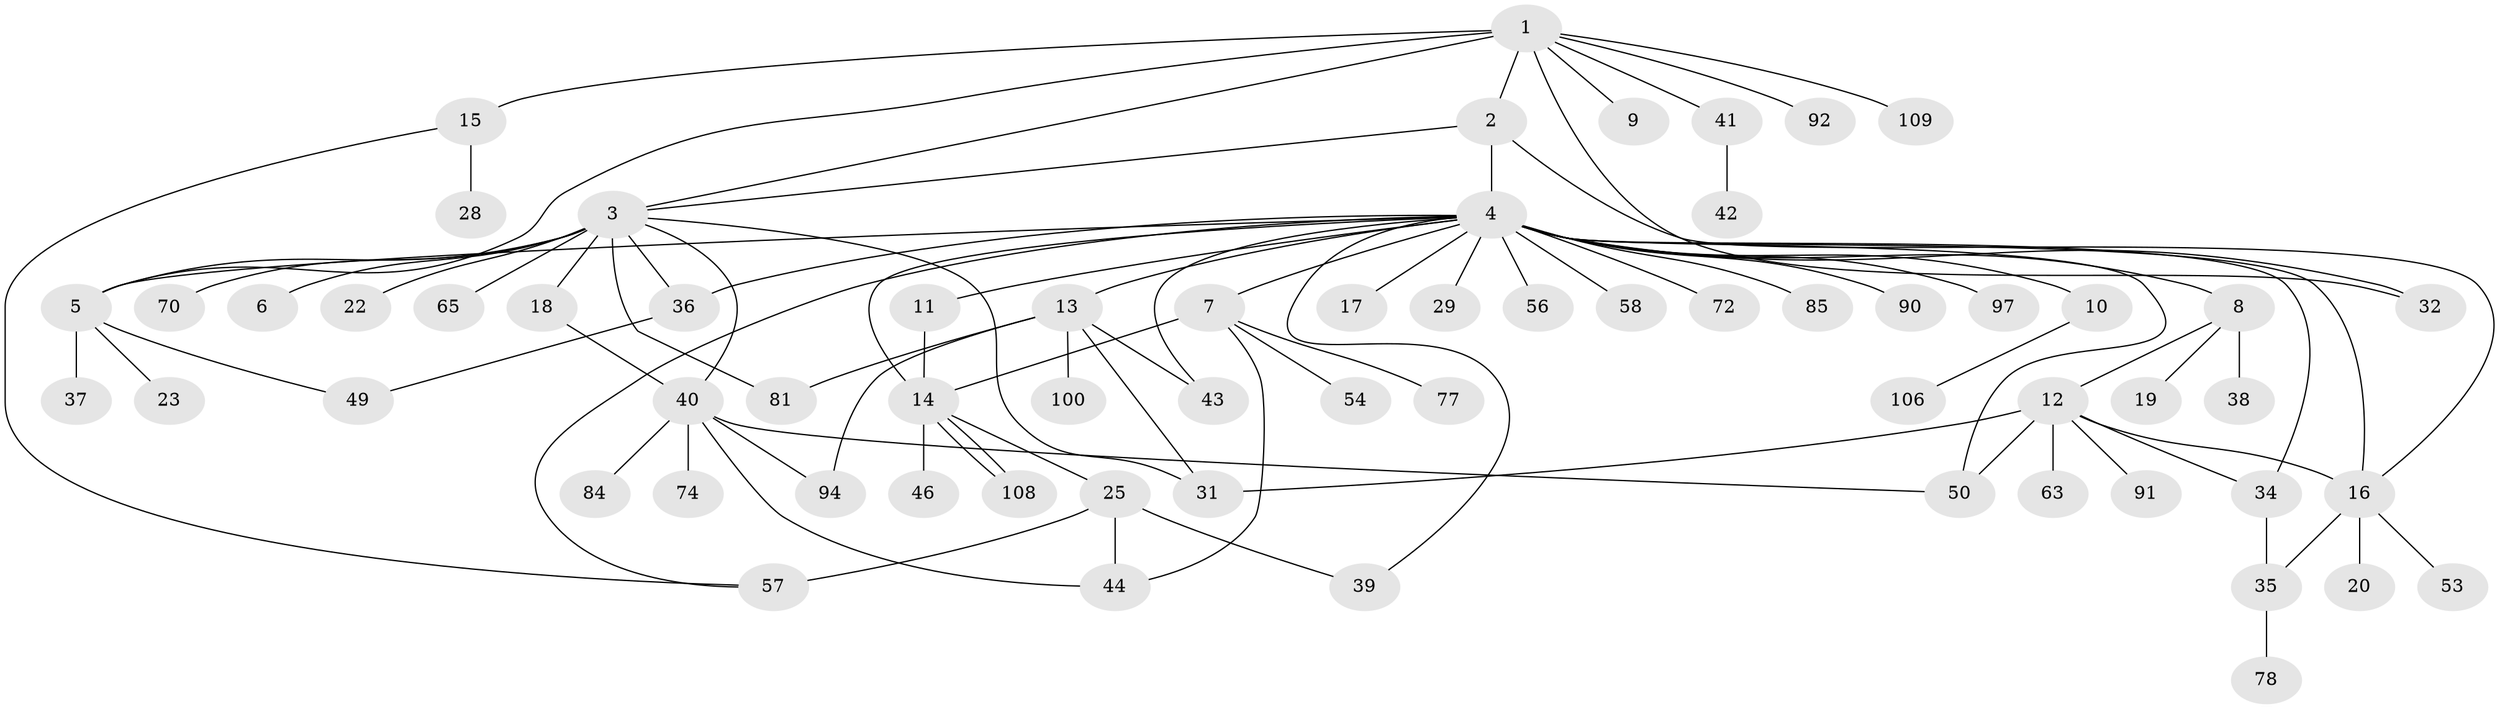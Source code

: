 // original degree distribution, {10: 0.009174311926605505, 4: 0.07339449541284404, 12: 0.009174311926605505, 25: 0.009174311926605505, 3: 0.11926605504587157, 1: 0.47706422018348627, 5: 0.009174311926605505, 2: 0.22935779816513763, 7: 0.027522935779816515, 6: 0.01834862385321101, 8: 0.01834862385321101}
// Generated by graph-tools (version 1.1) at 2025/18/03/04/25 18:18:15]
// undirected, 65 vertices, 90 edges
graph export_dot {
graph [start="1"]
  node [color=gray90,style=filled];
  1;
  2;
  3;
  4;
  5 [super="+21"];
  6;
  7;
  8;
  9;
  10;
  11 [super="+24"];
  12;
  13;
  14;
  15 [super="+86+75"];
  16 [super="+60+66+101+47+33"];
  17;
  18 [super="+82"];
  19 [super="+26+30"];
  20;
  22;
  23;
  25 [super="+48+27+61"];
  28;
  29 [super="+88"];
  31 [super="+80+98"];
  32;
  34;
  35;
  36 [super="+67"];
  37;
  38;
  39;
  40 [super="+45"];
  41;
  42 [super="+62"];
  43 [super="+68"];
  44 [super="+55"];
  46;
  49 [super="+64+59"];
  50 [super="+102+52"];
  53;
  54 [super="+93"];
  56;
  57;
  58 [super="+103"];
  63;
  65;
  70;
  72 [super="+79"];
  74;
  77;
  78;
  81 [super="+87"];
  84;
  85;
  90;
  91;
  92;
  94;
  97;
  100;
  106;
  108;
  109;
  1 -- 2;
  1 -- 3;
  1 -- 5;
  1 -- 9;
  1 -- 15 [weight=2];
  1 -- 32;
  1 -- 41;
  1 -- 92;
  1 -- 109;
  2 -- 3;
  2 -- 4;
  2 -- 16;
  3 -- 6;
  3 -- 18;
  3 -- 22;
  3 -- 40;
  3 -- 65;
  3 -- 70;
  3 -- 81;
  3 -- 36;
  3 -- 31;
  3 -- 5;
  4 -- 5;
  4 -- 7;
  4 -- 8;
  4 -- 10;
  4 -- 11;
  4 -- 13;
  4 -- 14;
  4 -- 17;
  4 -- 29;
  4 -- 32;
  4 -- 34;
  4 -- 36 [weight=2];
  4 -- 39;
  4 -- 43;
  4 -- 56;
  4 -- 57;
  4 -- 58;
  4 -- 72;
  4 -- 85;
  4 -- 90;
  4 -- 97;
  4 -- 50;
  4 -- 16;
  5 -- 49;
  5 -- 37;
  5 -- 23;
  7 -- 14;
  7 -- 44;
  7 -- 54;
  7 -- 77;
  8 -- 12;
  8 -- 19;
  8 -- 38;
  10 -- 106;
  11 -- 14;
  12 -- 34;
  12 -- 63;
  12 -- 91;
  12 -- 31;
  12 -- 50;
  12 -- 16;
  13 -- 31;
  13 -- 43;
  13 -- 81;
  13 -- 94;
  13 -- 100;
  14 -- 25;
  14 -- 46;
  14 -- 108;
  14 -- 108;
  15 -- 28;
  15 -- 57;
  16 -- 20;
  16 -- 35;
  16 -- 53;
  18 -- 40;
  25 -- 39;
  25 -- 57 [weight=2];
  25 -- 44;
  34 -- 35;
  35 -- 78;
  36 -- 49;
  40 -- 50;
  40 -- 74;
  40 -- 84;
  40 -- 94;
  40 -- 44;
  41 -- 42;
}
